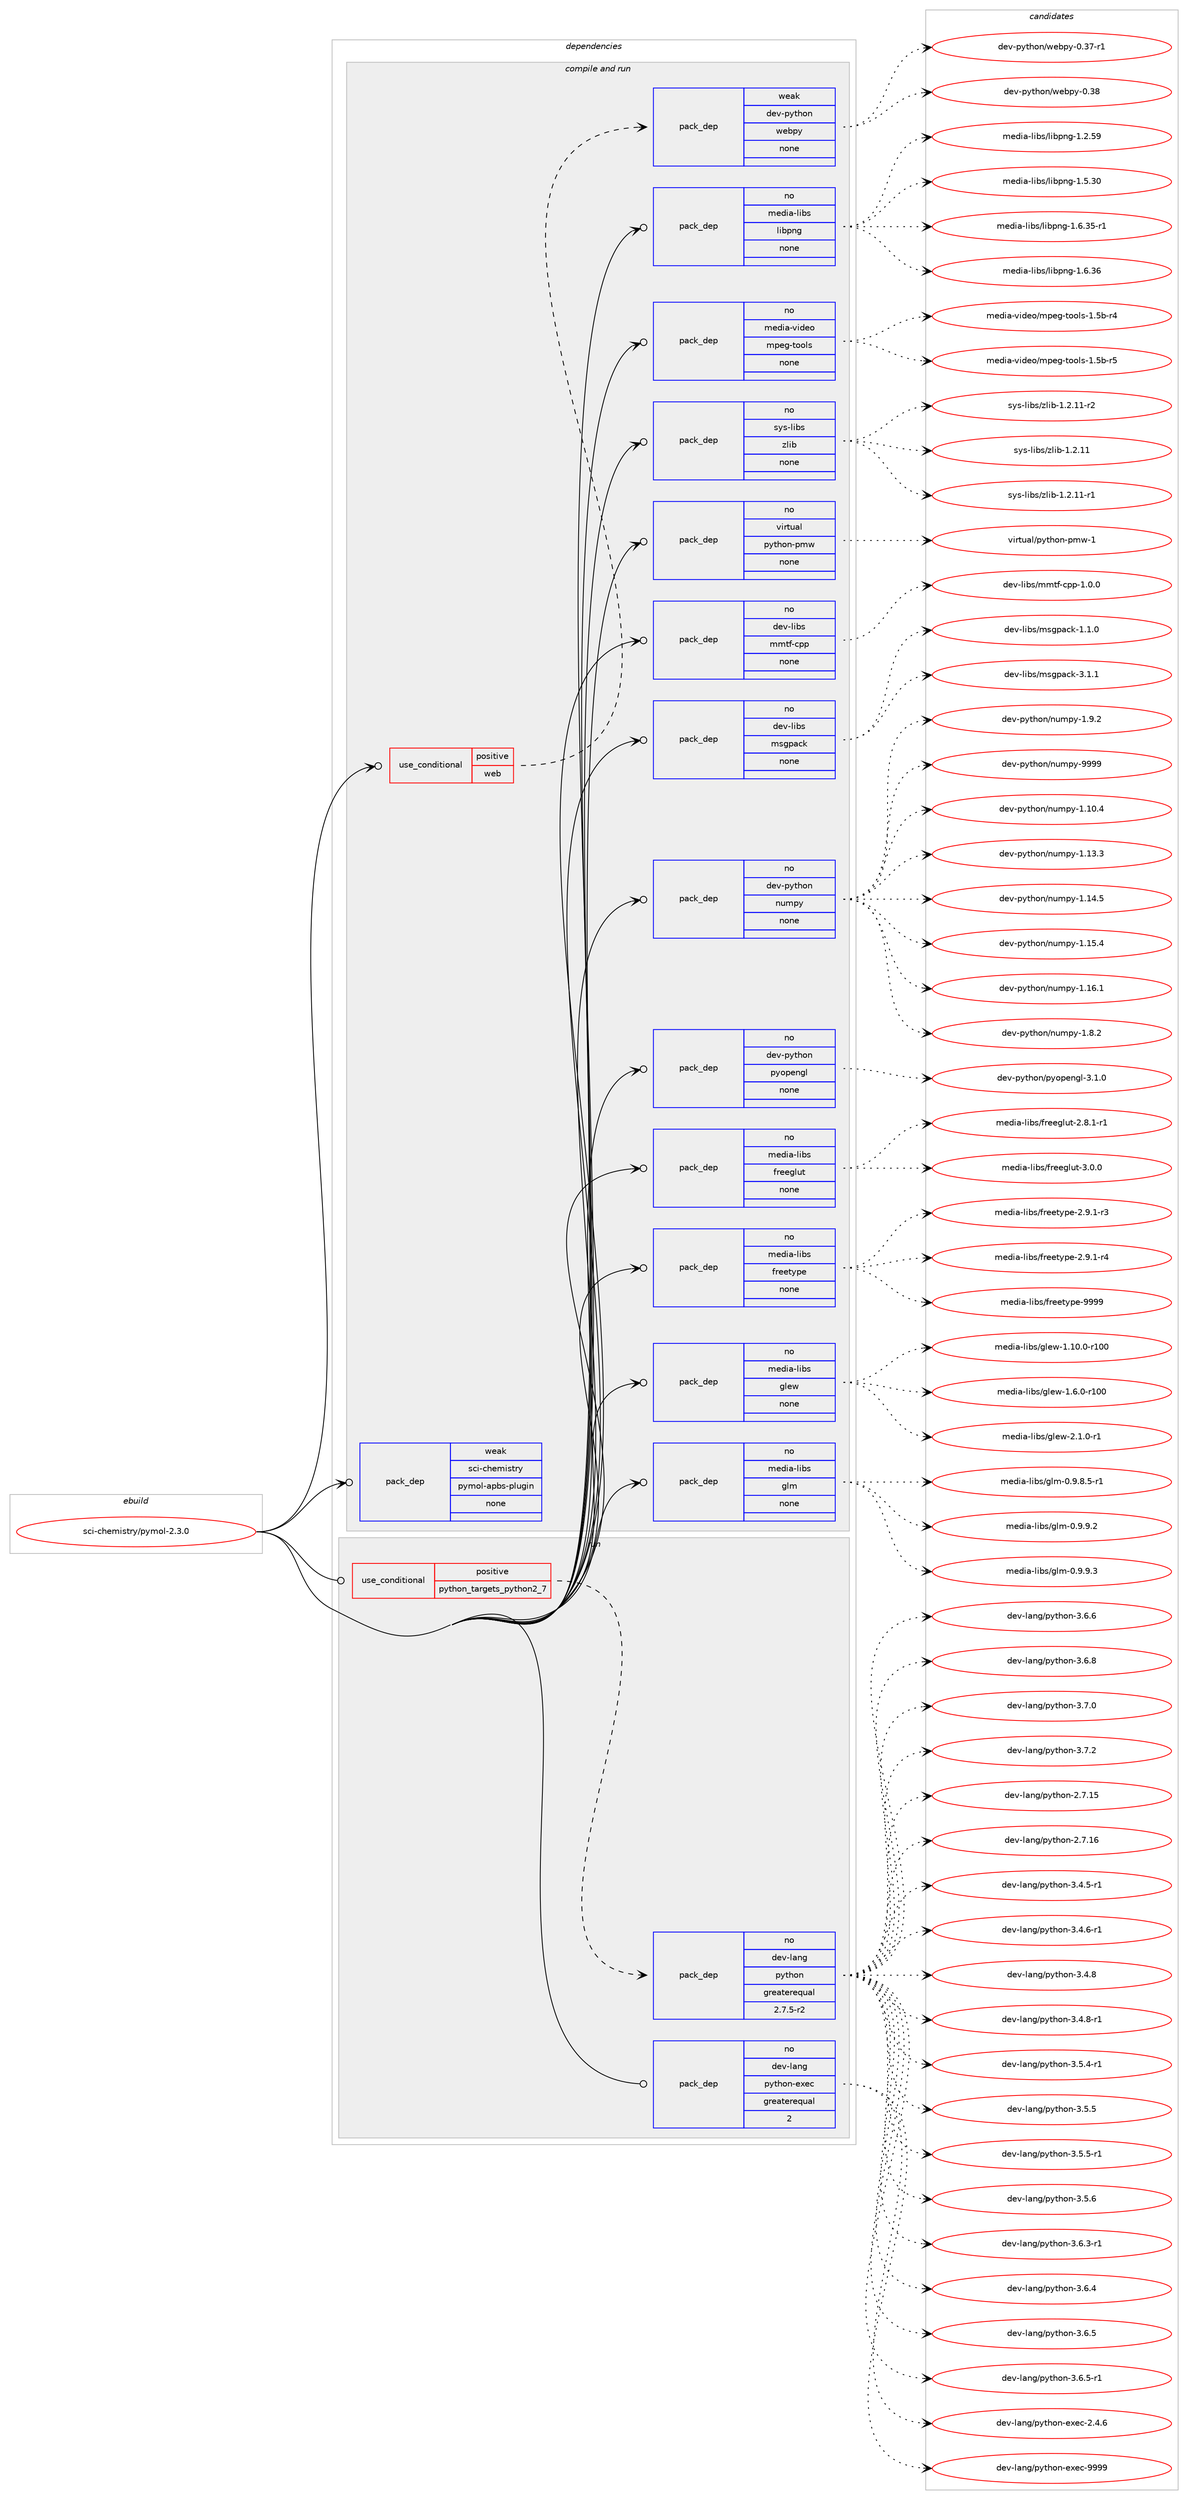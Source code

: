 digraph prolog {

# *************
# Graph options
# *************

newrank=true;
concentrate=true;
compound=true;
graph [rankdir=LR,fontname=Helvetica,fontsize=10,ranksep=1.5];#, ranksep=2.5, nodesep=0.2];
edge  [arrowhead=vee];
node  [fontname=Helvetica,fontsize=10];

# **********
# The ebuild
# **********

subgraph cluster_leftcol {
color=gray;
rank=same;
label=<<i>ebuild</i>>;
id [label="sci-chemistry/pymol-2.3.0", color=red, width=4, href="../sci-chemistry/pymol-2.3.0.svg"];
}

# ****************
# The dependencies
# ****************

subgraph cluster_midcol {
color=gray;
label=<<i>dependencies</i>>;
subgraph cluster_compile {
fillcolor="#eeeeee";
style=filled;
label=<<i>compile</i>>;
}
subgraph cluster_compileandrun {
fillcolor="#eeeeee";
style=filled;
label=<<i>compile and run</i>>;
subgraph cond452494 {
dependency1688622 [label=<<TABLE BORDER="0" CELLBORDER="1" CELLSPACING="0" CELLPADDING="4"><TR><TD ROWSPAN="3" CELLPADDING="10">use_conditional</TD></TR><TR><TD>positive</TD></TR><TR><TD>web</TD></TR></TABLE>>, shape=none, color=red];
subgraph pack1208472 {
dependency1688623 [label=<<TABLE BORDER="0" CELLBORDER="1" CELLSPACING="0" CELLPADDING="4" WIDTH="220"><TR><TD ROWSPAN="6" CELLPADDING="30">pack_dep</TD></TR><TR><TD WIDTH="110">weak</TD></TR><TR><TD>dev-python</TD></TR><TR><TD>webpy</TD></TR><TR><TD>none</TD></TR><TR><TD></TD></TR></TABLE>>, shape=none, color=blue];
}
dependency1688622:e -> dependency1688623:w [weight=20,style="dashed",arrowhead="vee"];
}
id:e -> dependency1688622:w [weight=20,style="solid",arrowhead="odotvee"];
subgraph pack1208473 {
dependency1688624 [label=<<TABLE BORDER="0" CELLBORDER="1" CELLSPACING="0" CELLPADDING="4" WIDTH="220"><TR><TD ROWSPAN="6" CELLPADDING="30">pack_dep</TD></TR><TR><TD WIDTH="110">no</TD></TR><TR><TD>dev-libs</TD></TR><TR><TD>mmtf-cpp</TD></TR><TR><TD>none</TD></TR><TR><TD></TD></TR></TABLE>>, shape=none, color=blue];
}
id:e -> dependency1688624:w [weight=20,style="solid",arrowhead="odotvee"];
subgraph pack1208474 {
dependency1688625 [label=<<TABLE BORDER="0" CELLBORDER="1" CELLSPACING="0" CELLPADDING="4" WIDTH="220"><TR><TD ROWSPAN="6" CELLPADDING="30">pack_dep</TD></TR><TR><TD WIDTH="110">no</TD></TR><TR><TD>dev-libs</TD></TR><TR><TD>msgpack</TD></TR><TR><TD>none</TD></TR><TR><TD></TD></TR></TABLE>>, shape=none, color=blue];
}
id:e -> dependency1688625:w [weight=20,style="solid",arrowhead="odotvee"];
subgraph pack1208475 {
dependency1688626 [label=<<TABLE BORDER="0" CELLBORDER="1" CELLSPACING="0" CELLPADDING="4" WIDTH="220"><TR><TD ROWSPAN="6" CELLPADDING="30">pack_dep</TD></TR><TR><TD WIDTH="110">no</TD></TR><TR><TD>dev-python</TD></TR><TR><TD>numpy</TD></TR><TR><TD>none</TD></TR><TR><TD></TD></TR></TABLE>>, shape=none, color=blue];
}
id:e -> dependency1688626:w [weight=20,style="solid",arrowhead="odotvee"];
subgraph pack1208476 {
dependency1688627 [label=<<TABLE BORDER="0" CELLBORDER="1" CELLSPACING="0" CELLPADDING="4" WIDTH="220"><TR><TD ROWSPAN="6" CELLPADDING="30">pack_dep</TD></TR><TR><TD WIDTH="110">no</TD></TR><TR><TD>dev-python</TD></TR><TR><TD>pyopengl</TD></TR><TR><TD>none</TD></TR><TR><TD></TD></TR></TABLE>>, shape=none, color=blue];
}
id:e -> dependency1688627:w [weight=20,style="solid",arrowhead="odotvee"];
subgraph pack1208477 {
dependency1688628 [label=<<TABLE BORDER="0" CELLBORDER="1" CELLSPACING="0" CELLPADDING="4" WIDTH="220"><TR><TD ROWSPAN="6" CELLPADDING="30">pack_dep</TD></TR><TR><TD WIDTH="110">no</TD></TR><TR><TD>media-libs</TD></TR><TR><TD>freeglut</TD></TR><TR><TD>none</TD></TR><TR><TD></TD></TR></TABLE>>, shape=none, color=blue];
}
id:e -> dependency1688628:w [weight=20,style="solid",arrowhead="odotvee"];
subgraph pack1208478 {
dependency1688629 [label=<<TABLE BORDER="0" CELLBORDER="1" CELLSPACING="0" CELLPADDING="4" WIDTH="220"><TR><TD ROWSPAN="6" CELLPADDING="30">pack_dep</TD></TR><TR><TD WIDTH="110">no</TD></TR><TR><TD>media-libs</TD></TR><TR><TD>freetype</TD></TR><TR><TD>none</TD></TR><TR><TD></TD></TR></TABLE>>, shape=none, color=blue];
}
id:e -> dependency1688629:w [weight=20,style="solid",arrowhead="odotvee"];
subgraph pack1208479 {
dependency1688630 [label=<<TABLE BORDER="0" CELLBORDER="1" CELLSPACING="0" CELLPADDING="4" WIDTH="220"><TR><TD ROWSPAN="6" CELLPADDING="30">pack_dep</TD></TR><TR><TD WIDTH="110">no</TD></TR><TR><TD>media-libs</TD></TR><TR><TD>glew</TD></TR><TR><TD>none</TD></TR><TR><TD></TD></TR></TABLE>>, shape=none, color=blue];
}
id:e -> dependency1688630:w [weight=20,style="solid",arrowhead="odotvee"];
subgraph pack1208480 {
dependency1688631 [label=<<TABLE BORDER="0" CELLBORDER="1" CELLSPACING="0" CELLPADDING="4" WIDTH="220"><TR><TD ROWSPAN="6" CELLPADDING="30">pack_dep</TD></TR><TR><TD WIDTH="110">no</TD></TR><TR><TD>media-libs</TD></TR><TR><TD>glm</TD></TR><TR><TD>none</TD></TR><TR><TD></TD></TR></TABLE>>, shape=none, color=blue];
}
id:e -> dependency1688631:w [weight=20,style="solid",arrowhead="odotvee"];
subgraph pack1208481 {
dependency1688632 [label=<<TABLE BORDER="0" CELLBORDER="1" CELLSPACING="0" CELLPADDING="4" WIDTH="220"><TR><TD ROWSPAN="6" CELLPADDING="30">pack_dep</TD></TR><TR><TD WIDTH="110">no</TD></TR><TR><TD>media-libs</TD></TR><TR><TD>libpng</TD></TR><TR><TD>none</TD></TR><TR><TD></TD></TR></TABLE>>, shape=none, color=blue];
}
id:e -> dependency1688632:w [weight=20,style="solid",arrowhead="odotvee"];
subgraph pack1208482 {
dependency1688633 [label=<<TABLE BORDER="0" CELLBORDER="1" CELLSPACING="0" CELLPADDING="4" WIDTH="220"><TR><TD ROWSPAN="6" CELLPADDING="30">pack_dep</TD></TR><TR><TD WIDTH="110">no</TD></TR><TR><TD>media-video</TD></TR><TR><TD>mpeg-tools</TD></TR><TR><TD>none</TD></TR><TR><TD></TD></TR></TABLE>>, shape=none, color=blue];
}
id:e -> dependency1688633:w [weight=20,style="solid",arrowhead="odotvee"];
subgraph pack1208483 {
dependency1688634 [label=<<TABLE BORDER="0" CELLBORDER="1" CELLSPACING="0" CELLPADDING="4" WIDTH="220"><TR><TD ROWSPAN="6" CELLPADDING="30">pack_dep</TD></TR><TR><TD WIDTH="110">no</TD></TR><TR><TD>sys-libs</TD></TR><TR><TD>zlib</TD></TR><TR><TD>none</TD></TR><TR><TD></TD></TR></TABLE>>, shape=none, color=blue];
}
id:e -> dependency1688634:w [weight=20,style="solid",arrowhead="odotvee"];
subgraph pack1208484 {
dependency1688635 [label=<<TABLE BORDER="0" CELLBORDER="1" CELLSPACING="0" CELLPADDING="4" WIDTH="220"><TR><TD ROWSPAN="6" CELLPADDING="30">pack_dep</TD></TR><TR><TD WIDTH="110">no</TD></TR><TR><TD>virtual</TD></TR><TR><TD>python-pmw</TD></TR><TR><TD>none</TD></TR><TR><TD></TD></TR></TABLE>>, shape=none, color=blue];
}
id:e -> dependency1688635:w [weight=20,style="solid",arrowhead="odotvee"];
subgraph pack1208485 {
dependency1688636 [label=<<TABLE BORDER="0" CELLBORDER="1" CELLSPACING="0" CELLPADDING="4" WIDTH="220"><TR><TD ROWSPAN="6" CELLPADDING="30">pack_dep</TD></TR><TR><TD WIDTH="110">weak</TD></TR><TR><TD>sci-chemistry</TD></TR><TR><TD>pymol-apbs-plugin</TD></TR><TR><TD>none</TD></TR><TR><TD></TD></TR></TABLE>>, shape=none, color=blue];
}
id:e -> dependency1688636:w [weight=20,style="solid",arrowhead="odotvee"];
}
subgraph cluster_run {
fillcolor="#eeeeee";
style=filled;
label=<<i>run</i>>;
subgraph cond452495 {
dependency1688637 [label=<<TABLE BORDER="0" CELLBORDER="1" CELLSPACING="0" CELLPADDING="4"><TR><TD ROWSPAN="3" CELLPADDING="10">use_conditional</TD></TR><TR><TD>positive</TD></TR><TR><TD>python_targets_python2_7</TD></TR></TABLE>>, shape=none, color=red];
subgraph pack1208486 {
dependency1688638 [label=<<TABLE BORDER="0" CELLBORDER="1" CELLSPACING="0" CELLPADDING="4" WIDTH="220"><TR><TD ROWSPAN="6" CELLPADDING="30">pack_dep</TD></TR><TR><TD WIDTH="110">no</TD></TR><TR><TD>dev-lang</TD></TR><TR><TD>python</TD></TR><TR><TD>greaterequal</TD></TR><TR><TD>2.7.5-r2</TD></TR></TABLE>>, shape=none, color=blue];
}
dependency1688637:e -> dependency1688638:w [weight=20,style="dashed",arrowhead="vee"];
}
id:e -> dependency1688637:w [weight=20,style="solid",arrowhead="odot"];
subgraph pack1208487 {
dependency1688639 [label=<<TABLE BORDER="0" CELLBORDER="1" CELLSPACING="0" CELLPADDING="4" WIDTH="220"><TR><TD ROWSPAN="6" CELLPADDING="30">pack_dep</TD></TR><TR><TD WIDTH="110">no</TD></TR><TR><TD>dev-lang</TD></TR><TR><TD>python-exec</TD></TR><TR><TD>greaterequal</TD></TR><TR><TD>2</TD></TR></TABLE>>, shape=none, color=blue];
}
id:e -> dependency1688639:w [weight=20,style="solid",arrowhead="odot"];
}
}

# **************
# The candidates
# **************

subgraph cluster_choices {
rank=same;
color=gray;
label=<<i>candidates</i>>;

subgraph choice1208472 {
color=black;
nodesep=1;
choice10010111845112121116104111110471191019811212145484651554511449 [label="dev-python/webpy-0.37-r1", color=red, width=4,href="../dev-python/webpy-0.37-r1.svg"];
choice1001011184511212111610411111047119101981121214548465156 [label="dev-python/webpy-0.38", color=red, width=4,href="../dev-python/webpy-0.38.svg"];
dependency1688623:e -> choice10010111845112121116104111110471191019811212145484651554511449:w [style=dotted,weight="100"];
dependency1688623:e -> choice1001011184511212111610411111047119101981121214548465156:w [style=dotted,weight="100"];
}
subgraph choice1208473 {
color=black;
nodesep=1;
choice1001011184510810598115471091091161024599112112454946484648 [label="dev-libs/mmtf-cpp-1.0.0", color=red, width=4,href="../dev-libs/mmtf-cpp-1.0.0.svg"];
dependency1688624:e -> choice1001011184510810598115471091091161024599112112454946484648:w [style=dotted,weight="100"];
}
subgraph choice1208474 {
color=black;
nodesep=1;
choice1001011184510810598115471091151031129799107454946494648 [label="dev-libs/msgpack-1.1.0", color=red, width=4,href="../dev-libs/msgpack-1.1.0.svg"];
choice1001011184510810598115471091151031129799107455146494649 [label="dev-libs/msgpack-3.1.1", color=red, width=4,href="../dev-libs/msgpack-3.1.1.svg"];
dependency1688625:e -> choice1001011184510810598115471091151031129799107454946494648:w [style=dotted,weight="100"];
dependency1688625:e -> choice1001011184510810598115471091151031129799107455146494649:w [style=dotted,weight="100"];
}
subgraph choice1208475 {
color=black;
nodesep=1;
choice100101118451121211161041111104711011710911212145494649484652 [label="dev-python/numpy-1.10.4", color=red, width=4,href="../dev-python/numpy-1.10.4.svg"];
choice100101118451121211161041111104711011710911212145494649514651 [label="dev-python/numpy-1.13.3", color=red, width=4,href="../dev-python/numpy-1.13.3.svg"];
choice100101118451121211161041111104711011710911212145494649524653 [label="dev-python/numpy-1.14.5", color=red, width=4,href="../dev-python/numpy-1.14.5.svg"];
choice100101118451121211161041111104711011710911212145494649534652 [label="dev-python/numpy-1.15.4", color=red, width=4,href="../dev-python/numpy-1.15.4.svg"];
choice100101118451121211161041111104711011710911212145494649544649 [label="dev-python/numpy-1.16.1", color=red, width=4,href="../dev-python/numpy-1.16.1.svg"];
choice1001011184511212111610411111047110117109112121454946564650 [label="dev-python/numpy-1.8.2", color=red, width=4,href="../dev-python/numpy-1.8.2.svg"];
choice1001011184511212111610411111047110117109112121454946574650 [label="dev-python/numpy-1.9.2", color=red, width=4,href="../dev-python/numpy-1.9.2.svg"];
choice10010111845112121116104111110471101171091121214557575757 [label="dev-python/numpy-9999", color=red, width=4,href="../dev-python/numpy-9999.svg"];
dependency1688626:e -> choice100101118451121211161041111104711011710911212145494649484652:w [style=dotted,weight="100"];
dependency1688626:e -> choice100101118451121211161041111104711011710911212145494649514651:w [style=dotted,weight="100"];
dependency1688626:e -> choice100101118451121211161041111104711011710911212145494649524653:w [style=dotted,weight="100"];
dependency1688626:e -> choice100101118451121211161041111104711011710911212145494649534652:w [style=dotted,weight="100"];
dependency1688626:e -> choice100101118451121211161041111104711011710911212145494649544649:w [style=dotted,weight="100"];
dependency1688626:e -> choice1001011184511212111610411111047110117109112121454946564650:w [style=dotted,weight="100"];
dependency1688626:e -> choice1001011184511212111610411111047110117109112121454946574650:w [style=dotted,weight="100"];
dependency1688626:e -> choice10010111845112121116104111110471101171091121214557575757:w [style=dotted,weight="100"];
}
subgraph choice1208476 {
color=black;
nodesep=1;
choice1001011184511212111610411111047112121111112101110103108455146494648 [label="dev-python/pyopengl-3.1.0", color=red, width=4,href="../dev-python/pyopengl-3.1.0.svg"];
dependency1688627:e -> choice1001011184511212111610411111047112121111112101110103108455146494648:w [style=dotted,weight="100"];
}
subgraph choice1208477 {
color=black;
nodesep=1;
choice109101100105974510810598115471021141011011031081171164550465646494511449 [label="media-libs/freeglut-2.8.1-r1", color=red, width=4,href="../media-libs/freeglut-2.8.1-r1.svg"];
choice10910110010597451081059811547102114101101103108117116455146484648 [label="media-libs/freeglut-3.0.0", color=red, width=4,href="../media-libs/freeglut-3.0.0.svg"];
dependency1688628:e -> choice109101100105974510810598115471021141011011031081171164550465646494511449:w [style=dotted,weight="100"];
dependency1688628:e -> choice10910110010597451081059811547102114101101103108117116455146484648:w [style=dotted,weight="100"];
}
subgraph choice1208478 {
color=black;
nodesep=1;
choice109101100105974510810598115471021141011011161211121014550465746494511451 [label="media-libs/freetype-2.9.1-r3", color=red, width=4,href="../media-libs/freetype-2.9.1-r3.svg"];
choice109101100105974510810598115471021141011011161211121014550465746494511452 [label="media-libs/freetype-2.9.1-r4", color=red, width=4,href="../media-libs/freetype-2.9.1-r4.svg"];
choice109101100105974510810598115471021141011011161211121014557575757 [label="media-libs/freetype-9999", color=red, width=4,href="../media-libs/freetype-9999.svg"];
dependency1688629:e -> choice109101100105974510810598115471021141011011161211121014550465746494511451:w [style=dotted,weight="100"];
dependency1688629:e -> choice109101100105974510810598115471021141011011161211121014550465746494511452:w [style=dotted,weight="100"];
dependency1688629:e -> choice109101100105974510810598115471021141011011161211121014557575757:w [style=dotted,weight="100"];
}
subgraph choice1208479 {
color=black;
nodesep=1;
choice109101100105974510810598115471031081011194549464948464845114494848 [label="media-libs/glew-1.10.0-r100", color=red, width=4,href="../media-libs/glew-1.10.0-r100.svg"];
choice1091011001059745108105981154710310810111945494654464845114494848 [label="media-libs/glew-1.6.0-r100", color=red, width=4,href="../media-libs/glew-1.6.0-r100.svg"];
choice109101100105974510810598115471031081011194550464946484511449 [label="media-libs/glew-2.1.0-r1", color=red, width=4,href="../media-libs/glew-2.1.0-r1.svg"];
dependency1688630:e -> choice109101100105974510810598115471031081011194549464948464845114494848:w [style=dotted,weight="100"];
dependency1688630:e -> choice1091011001059745108105981154710310810111945494654464845114494848:w [style=dotted,weight="100"];
dependency1688630:e -> choice109101100105974510810598115471031081011194550464946484511449:w [style=dotted,weight="100"];
}
subgraph choice1208480 {
color=black;
nodesep=1;
choice1091011001059745108105981154710310810945484657465646534511449 [label="media-libs/glm-0.9.8.5-r1", color=red, width=4,href="../media-libs/glm-0.9.8.5-r1.svg"];
choice109101100105974510810598115471031081094548465746574650 [label="media-libs/glm-0.9.9.2", color=red, width=4,href="../media-libs/glm-0.9.9.2.svg"];
choice109101100105974510810598115471031081094548465746574651 [label="media-libs/glm-0.9.9.3", color=red, width=4,href="../media-libs/glm-0.9.9.3.svg"];
dependency1688631:e -> choice1091011001059745108105981154710310810945484657465646534511449:w [style=dotted,weight="100"];
dependency1688631:e -> choice109101100105974510810598115471031081094548465746574650:w [style=dotted,weight="100"];
dependency1688631:e -> choice109101100105974510810598115471031081094548465746574651:w [style=dotted,weight="100"];
}
subgraph choice1208481 {
color=black;
nodesep=1;
choice109101100105974510810598115471081059811211010345494650465357 [label="media-libs/libpng-1.2.59", color=red, width=4,href="../media-libs/libpng-1.2.59.svg"];
choice109101100105974510810598115471081059811211010345494653465148 [label="media-libs/libpng-1.5.30", color=red, width=4,href="../media-libs/libpng-1.5.30.svg"];
choice1091011001059745108105981154710810598112110103454946544651534511449 [label="media-libs/libpng-1.6.35-r1", color=red, width=4,href="../media-libs/libpng-1.6.35-r1.svg"];
choice109101100105974510810598115471081059811211010345494654465154 [label="media-libs/libpng-1.6.36", color=red, width=4,href="../media-libs/libpng-1.6.36.svg"];
dependency1688632:e -> choice109101100105974510810598115471081059811211010345494650465357:w [style=dotted,weight="100"];
dependency1688632:e -> choice109101100105974510810598115471081059811211010345494653465148:w [style=dotted,weight="100"];
dependency1688632:e -> choice1091011001059745108105981154710810598112110103454946544651534511449:w [style=dotted,weight="100"];
dependency1688632:e -> choice109101100105974510810598115471081059811211010345494654465154:w [style=dotted,weight="100"];
}
subgraph choice1208482 {
color=black;
nodesep=1;
choice1091011001059745118105100101111471091121011034511611111110811545494653984511452 [label="media-video/mpeg-tools-1.5b-r4", color=red, width=4,href="../media-video/mpeg-tools-1.5b-r4.svg"];
choice1091011001059745118105100101111471091121011034511611111110811545494653984511453 [label="media-video/mpeg-tools-1.5b-r5", color=red, width=4,href="../media-video/mpeg-tools-1.5b-r5.svg"];
dependency1688633:e -> choice1091011001059745118105100101111471091121011034511611111110811545494653984511452:w [style=dotted,weight="100"];
dependency1688633:e -> choice1091011001059745118105100101111471091121011034511611111110811545494653984511453:w [style=dotted,weight="100"];
}
subgraph choice1208483 {
color=black;
nodesep=1;
choice1151211154510810598115471221081059845494650464949 [label="sys-libs/zlib-1.2.11", color=red, width=4,href="../sys-libs/zlib-1.2.11.svg"];
choice11512111545108105981154712210810598454946504649494511449 [label="sys-libs/zlib-1.2.11-r1", color=red, width=4,href="../sys-libs/zlib-1.2.11-r1.svg"];
choice11512111545108105981154712210810598454946504649494511450 [label="sys-libs/zlib-1.2.11-r2", color=red, width=4,href="../sys-libs/zlib-1.2.11-r2.svg"];
dependency1688634:e -> choice1151211154510810598115471221081059845494650464949:w [style=dotted,weight="100"];
dependency1688634:e -> choice11512111545108105981154712210810598454946504649494511449:w [style=dotted,weight="100"];
dependency1688634:e -> choice11512111545108105981154712210810598454946504649494511450:w [style=dotted,weight="100"];
}
subgraph choice1208484 {
color=black;
nodesep=1;
choice1181051141161179710847112121116104111110451121091194549 [label="virtual/python-pmw-1", color=red, width=4,href="../virtual/python-pmw-1.svg"];
dependency1688635:e -> choice1181051141161179710847112121116104111110451121091194549:w [style=dotted,weight="100"];
}
subgraph choice1208485 {
color=black;
nodesep=1;
}
subgraph choice1208486 {
color=black;
nodesep=1;
choice10010111845108971101034711212111610411111045504655464953 [label="dev-lang/python-2.7.15", color=red, width=4,href="../dev-lang/python-2.7.15.svg"];
choice10010111845108971101034711212111610411111045504655464954 [label="dev-lang/python-2.7.16", color=red, width=4,href="../dev-lang/python-2.7.16.svg"];
choice1001011184510897110103471121211161041111104551465246534511449 [label="dev-lang/python-3.4.5-r1", color=red, width=4,href="../dev-lang/python-3.4.5-r1.svg"];
choice1001011184510897110103471121211161041111104551465246544511449 [label="dev-lang/python-3.4.6-r1", color=red, width=4,href="../dev-lang/python-3.4.6-r1.svg"];
choice100101118451089711010347112121116104111110455146524656 [label="dev-lang/python-3.4.8", color=red, width=4,href="../dev-lang/python-3.4.8.svg"];
choice1001011184510897110103471121211161041111104551465246564511449 [label="dev-lang/python-3.4.8-r1", color=red, width=4,href="../dev-lang/python-3.4.8-r1.svg"];
choice1001011184510897110103471121211161041111104551465346524511449 [label="dev-lang/python-3.5.4-r1", color=red, width=4,href="../dev-lang/python-3.5.4-r1.svg"];
choice100101118451089711010347112121116104111110455146534653 [label="dev-lang/python-3.5.5", color=red, width=4,href="../dev-lang/python-3.5.5.svg"];
choice1001011184510897110103471121211161041111104551465346534511449 [label="dev-lang/python-3.5.5-r1", color=red, width=4,href="../dev-lang/python-3.5.5-r1.svg"];
choice100101118451089711010347112121116104111110455146534654 [label="dev-lang/python-3.5.6", color=red, width=4,href="../dev-lang/python-3.5.6.svg"];
choice1001011184510897110103471121211161041111104551465446514511449 [label="dev-lang/python-3.6.3-r1", color=red, width=4,href="../dev-lang/python-3.6.3-r1.svg"];
choice100101118451089711010347112121116104111110455146544652 [label="dev-lang/python-3.6.4", color=red, width=4,href="../dev-lang/python-3.6.4.svg"];
choice100101118451089711010347112121116104111110455146544653 [label="dev-lang/python-3.6.5", color=red, width=4,href="../dev-lang/python-3.6.5.svg"];
choice1001011184510897110103471121211161041111104551465446534511449 [label="dev-lang/python-3.6.5-r1", color=red, width=4,href="../dev-lang/python-3.6.5-r1.svg"];
choice100101118451089711010347112121116104111110455146544654 [label="dev-lang/python-3.6.6", color=red, width=4,href="../dev-lang/python-3.6.6.svg"];
choice100101118451089711010347112121116104111110455146544656 [label="dev-lang/python-3.6.8", color=red, width=4,href="../dev-lang/python-3.6.8.svg"];
choice100101118451089711010347112121116104111110455146554648 [label="dev-lang/python-3.7.0", color=red, width=4,href="../dev-lang/python-3.7.0.svg"];
choice100101118451089711010347112121116104111110455146554650 [label="dev-lang/python-3.7.2", color=red, width=4,href="../dev-lang/python-3.7.2.svg"];
dependency1688638:e -> choice10010111845108971101034711212111610411111045504655464953:w [style=dotted,weight="100"];
dependency1688638:e -> choice10010111845108971101034711212111610411111045504655464954:w [style=dotted,weight="100"];
dependency1688638:e -> choice1001011184510897110103471121211161041111104551465246534511449:w [style=dotted,weight="100"];
dependency1688638:e -> choice1001011184510897110103471121211161041111104551465246544511449:w [style=dotted,weight="100"];
dependency1688638:e -> choice100101118451089711010347112121116104111110455146524656:w [style=dotted,weight="100"];
dependency1688638:e -> choice1001011184510897110103471121211161041111104551465246564511449:w [style=dotted,weight="100"];
dependency1688638:e -> choice1001011184510897110103471121211161041111104551465346524511449:w [style=dotted,weight="100"];
dependency1688638:e -> choice100101118451089711010347112121116104111110455146534653:w [style=dotted,weight="100"];
dependency1688638:e -> choice1001011184510897110103471121211161041111104551465346534511449:w [style=dotted,weight="100"];
dependency1688638:e -> choice100101118451089711010347112121116104111110455146534654:w [style=dotted,weight="100"];
dependency1688638:e -> choice1001011184510897110103471121211161041111104551465446514511449:w [style=dotted,weight="100"];
dependency1688638:e -> choice100101118451089711010347112121116104111110455146544652:w [style=dotted,weight="100"];
dependency1688638:e -> choice100101118451089711010347112121116104111110455146544653:w [style=dotted,weight="100"];
dependency1688638:e -> choice1001011184510897110103471121211161041111104551465446534511449:w [style=dotted,weight="100"];
dependency1688638:e -> choice100101118451089711010347112121116104111110455146544654:w [style=dotted,weight="100"];
dependency1688638:e -> choice100101118451089711010347112121116104111110455146544656:w [style=dotted,weight="100"];
dependency1688638:e -> choice100101118451089711010347112121116104111110455146554648:w [style=dotted,weight="100"];
dependency1688638:e -> choice100101118451089711010347112121116104111110455146554650:w [style=dotted,weight="100"];
}
subgraph choice1208487 {
color=black;
nodesep=1;
choice1001011184510897110103471121211161041111104510112010199455046524654 [label="dev-lang/python-exec-2.4.6", color=red, width=4,href="../dev-lang/python-exec-2.4.6.svg"];
choice10010111845108971101034711212111610411111045101120101994557575757 [label="dev-lang/python-exec-9999", color=red, width=4,href="../dev-lang/python-exec-9999.svg"];
dependency1688639:e -> choice1001011184510897110103471121211161041111104510112010199455046524654:w [style=dotted,weight="100"];
dependency1688639:e -> choice10010111845108971101034711212111610411111045101120101994557575757:w [style=dotted,weight="100"];
}
}

}
